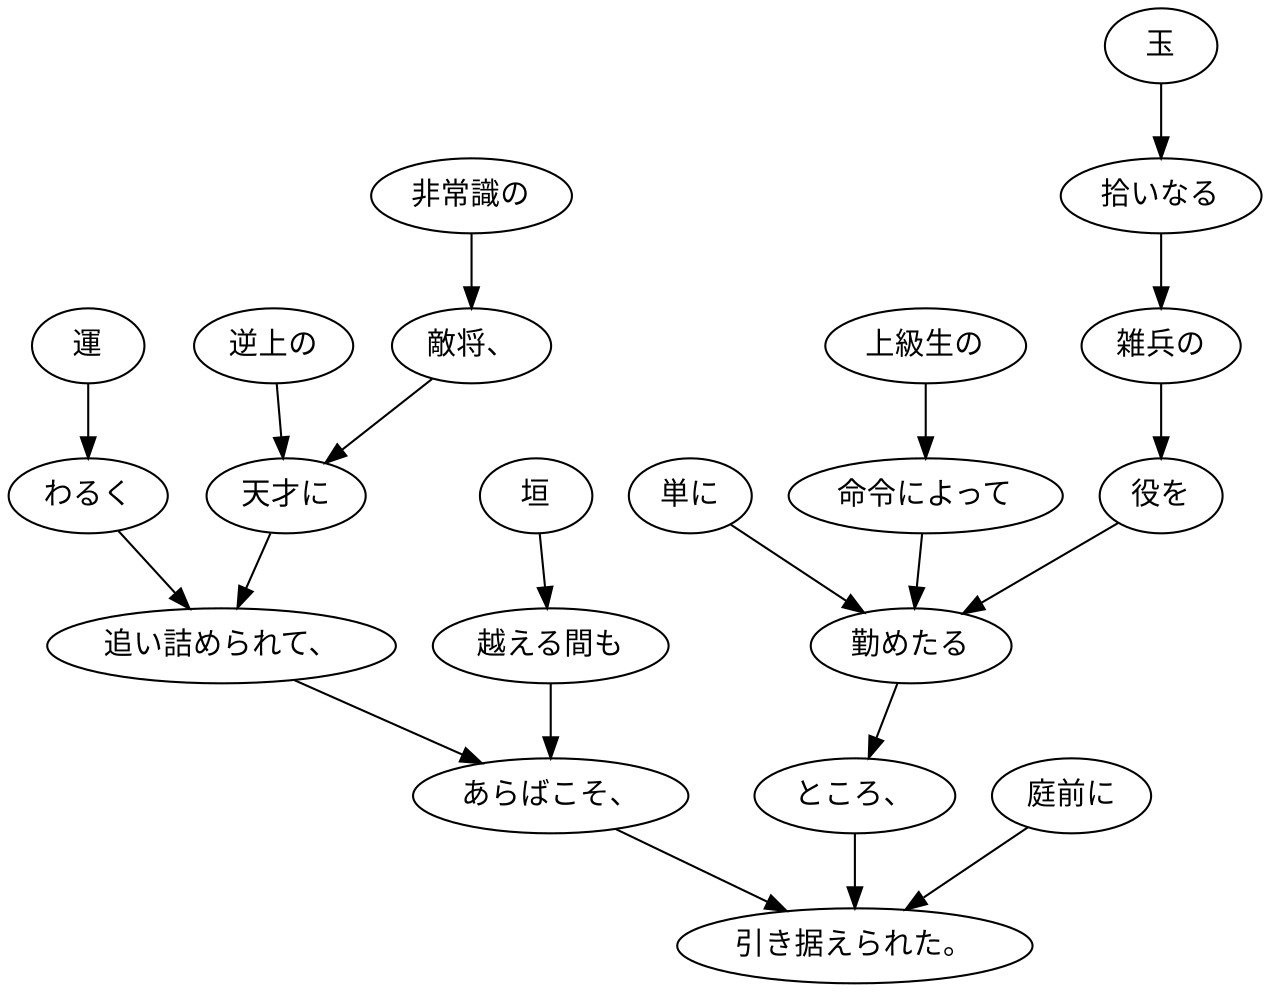 digraph graph5121 {
	node0 [label="単に"];
	node1 [label="上級生の"];
	node2 [label="命令によって"];
	node3 [label="玉"];
	node4 [label="拾いなる"];
	node5 [label="雑兵の"];
	node6 [label="役を"];
	node7 [label="勤めたる"];
	node8 [label="ところ、"];
	node9 [label="運"];
	node10 [label="わるく"];
	node11 [label="非常識の"];
	node12 [label="敵将、"];
	node13 [label="逆上の"];
	node14 [label="天才に"];
	node15 [label="追い詰められて、"];
	node16 [label="垣"];
	node17 [label="越える間も"];
	node18 [label="あらばこそ、"];
	node19 [label="庭前に"];
	node20 [label="引き据えられた。"];
	node0 -> node7;
	node1 -> node2;
	node2 -> node7;
	node3 -> node4;
	node4 -> node5;
	node5 -> node6;
	node6 -> node7;
	node7 -> node8;
	node8 -> node20;
	node9 -> node10;
	node10 -> node15;
	node11 -> node12;
	node12 -> node14;
	node13 -> node14;
	node14 -> node15;
	node15 -> node18;
	node16 -> node17;
	node17 -> node18;
	node18 -> node20;
	node19 -> node20;
}
